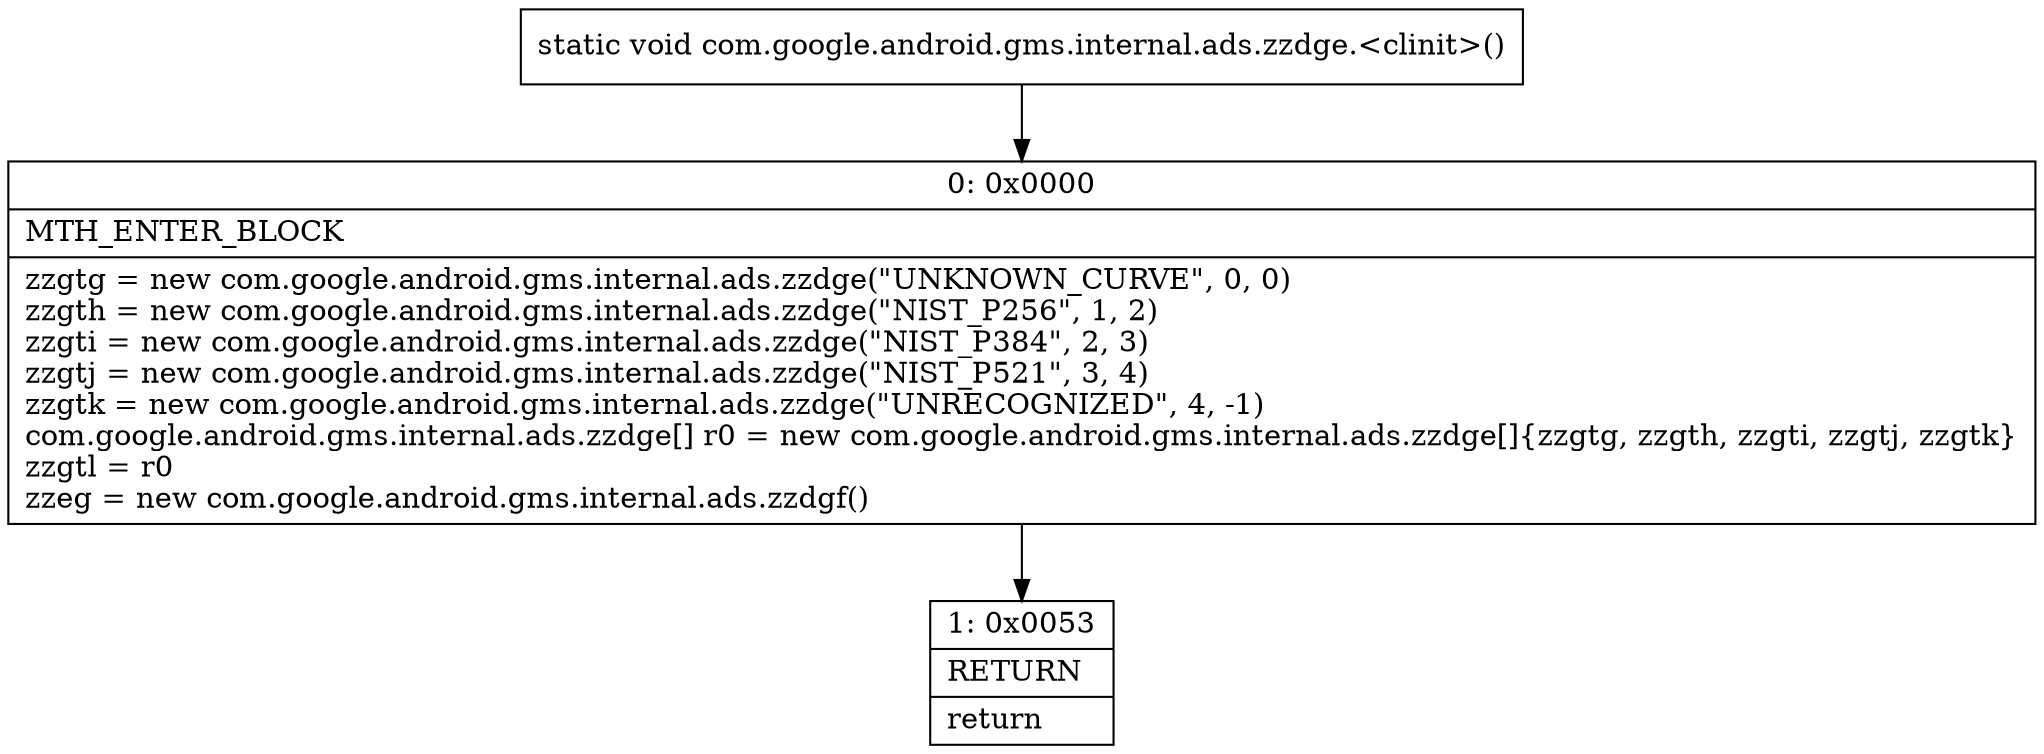 digraph "CFG forcom.google.android.gms.internal.ads.zzdge.\<clinit\>()V" {
Node_0 [shape=record,label="{0\:\ 0x0000|MTH_ENTER_BLOCK\l|zzgtg = new com.google.android.gms.internal.ads.zzdge(\"UNKNOWN_CURVE\", 0, 0)\lzzgth = new com.google.android.gms.internal.ads.zzdge(\"NIST_P256\", 1, 2)\lzzgti = new com.google.android.gms.internal.ads.zzdge(\"NIST_P384\", 2, 3)\lzzgtj = new com.google.android.gms.internal.ads.zzdge(\"NIST_P521\", 3, 4)\lzzgtk = new com.google.android.gms.internal.ads.zzdge(\"UNRECOGNIZED\", 4, \-1)\lcom.google.android.gms.internal.ads.zzdge[] r0 = new com.google.android.gms.internal.ads.zzdge[]\{zzgtg, zzgth, zzgti, zzgtj, zzgtk\}\lzzgtl = r0\lzzeg = new com.google.android.gms.internal.ads.zzdgf()\l}"];
Node_1 [shape=record,label="{1\:\ 0x0053|RETURN\l|return\l}"];
MethodNode[shape=record,label="{static void com.google.android.gms.internal.ads.zzdge.\<clinit\>() }"];
MethodNode -> Node_0;
Node_0 -> Node_1;
}

